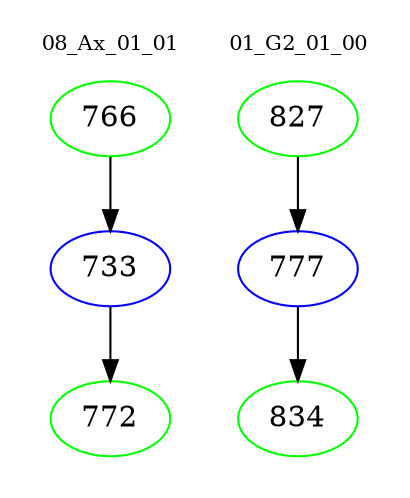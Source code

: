 digraph{
subgraph cluster_0 {
color = white
label = "08_Ax_01_01";
fontsize=10;
T0_766 [label="766", color="green"]
T0_766 -> T0_733 [color="black"]
T0_733 [label="733", color="blue"]
T0_733 -> T0_772 [color="black"]
T0_772 [label="772", color="green"]
}
subgraph cluster_1 {
color = white
label = "01_G2_01_00";
fontsize=10;
T1_827 [label="827", color="green"]
T1_827 -> T1_777 [color="black"]
T1_777 [label="777", color="blue"]
T1_777 -> T1_834 [color="black"]
T1_834 [label="834", color="green"]
}
}
